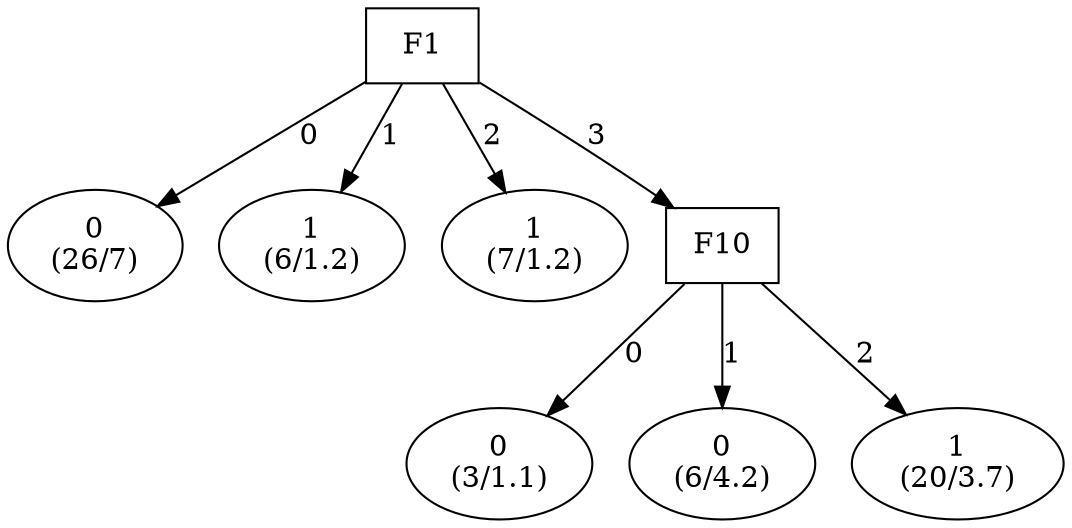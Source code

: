 digraph YaDT {
n0 [ shape=box, label="F1\n"]
n0 -> n1 [label="0"]
n1 [ shape=ellipse, label="0\n(26/7)"]
n0 -> n2 [label="1"]
n2 [ shape=ellipse, label="1\n(6/1.2)"]
n0 -> n3 [label="2"]
n3 [ shape=ellipse, label="1\n(7/1.2)"]
n0 -> n4 [label="3"]
n4 [ shape=box, label="F10\n"]
n4 -> n5 [label="0"]
n5 [ shape=ellipse, label="0\n(3/1.1)"]
n4 -> n6 [label="1"]
n6 [ shape=ellipse, label="0\n(6/4.2)"]
n4 -> n7 [label="2"]
n7 [ shape=ellipse, label="1\n(20/3.7)"]
}

